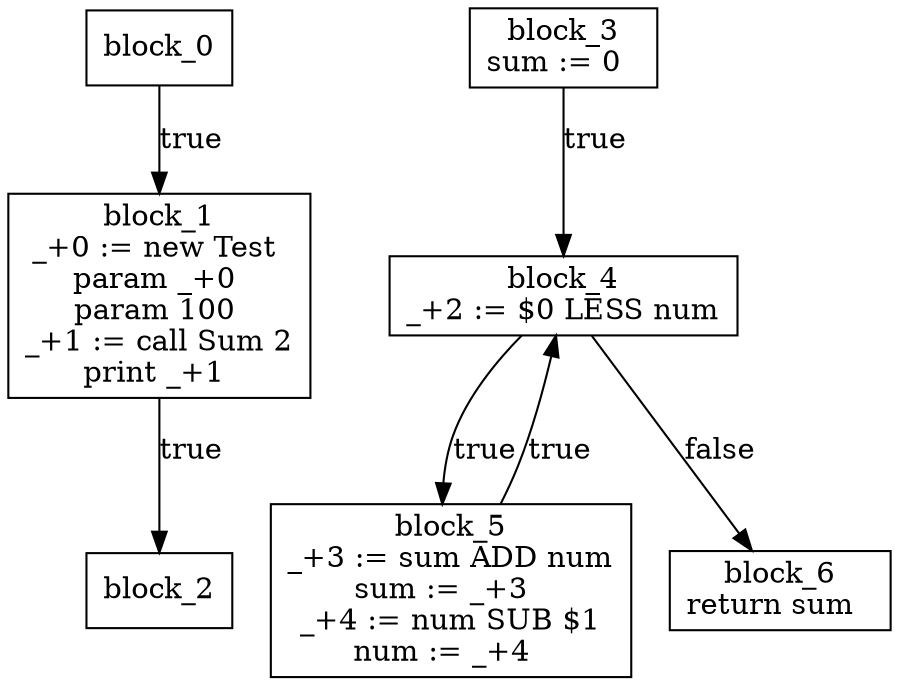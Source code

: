 digraph G {
node [shape = box];
block_0 [label="block_0
"];
block_0 -> block_1 [ label="true"];
block_1 [label="block_1
_+0 := new Test 
param _+0 
param 100 
_+1 := call Sum 2
print _+1 
"];
block_1 -> block_2 [ label="true"];
block_2 [label="block_2
"];
block_3 [label="block_3
sum := 0  
"];
block_3 -> block_4 [ label="true"];
block_4 [label="block_4
_+2 := $0 LESS num
"];
block_4 -> block_5 [ label="true"];
block_5 [label="block_5
_+3 := sum ADD num
sum := _+3  
_+4 := num SUB $1
num := _+4  
"];
block_5 -> block_4 [ label="true"];
block_4 -> block_6 [ label="false"];
block_6 [label="block_6
return sum  
"];
}
